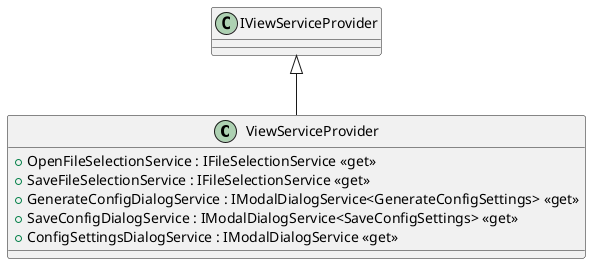 @startuml
class ViewServiceProvider {
    + OpenFileSelectionService : IFileSelectionService <<get>>
    + SaveFileSelectionService : IFileSelectionService <<get>>
    + GenerateConfigDialogService : IModalDialogService<GenerateConfigSettings> <<get>>
    + SaveConfigDialogService : IModalDialogService<SaveConfigSettings> <<get>>
    + ConfigSettingsDialogService : IModalDialogService <<get>>
}
IViewServiceProvider <|-- ViewServiceProvider
@enduml

